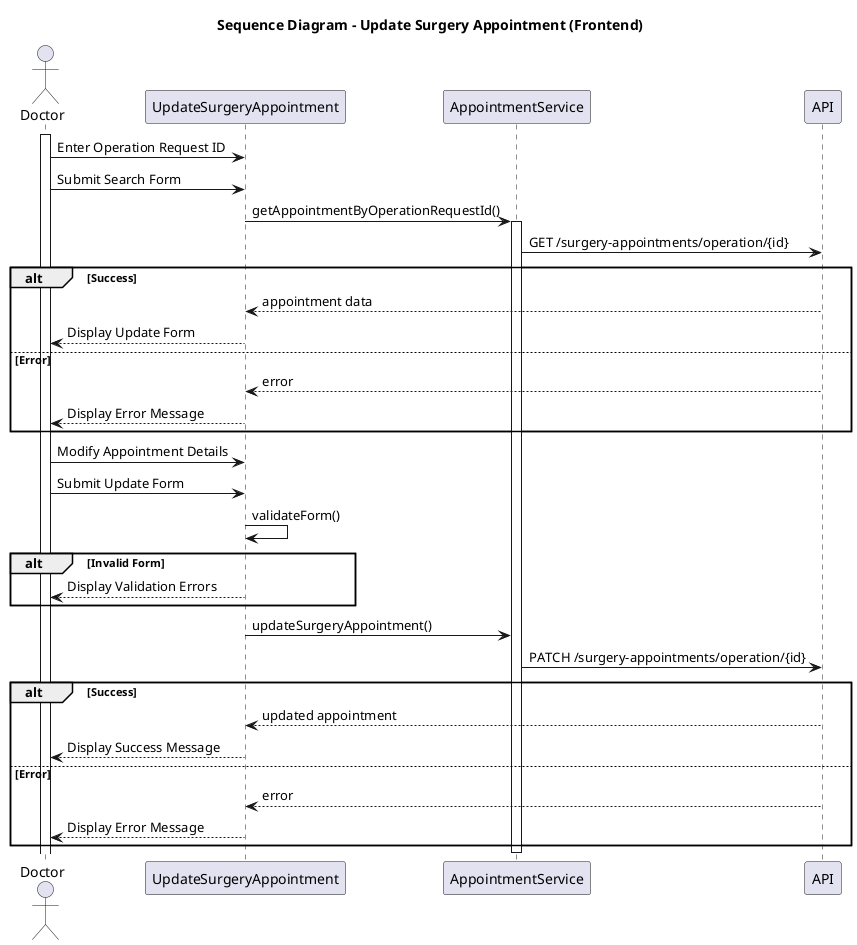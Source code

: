 @startuml SD
title "Sequence Diagram - Update Surgery Appointment (Frontend)"

actor Doctor
participant "UpdateSurgeryAppointment" as UpdateSA
participant "AppointmentService" as Service
participant "API" as API

activate Doctor

Doctor -> UpdateSA: Enter Operation Request ID
Doctor -> UpdateSA: Submit Search Form

UpdateSA -> Service: getAppointmentByOperationRequestId()
activate Service
Service -> API: GET /surgery-appointments/operation/{id}

alt Success
    API --> UpdateSA: appointment data
    UpdateSA --> Doctor: Display Update Form
else Error
    API --> UpdateSA: error
    UpdateSA --> Doctor: Display Error Message
end

Doctor -> UpdateSA: Modify Appointment Details
Doctor -> UpdateSA: Submit Update Form

UpdateSA -> UpdateSA: validateForm()
alt Invalid Form
    UpdateSA --> Doctor: Display Validation Errors
end

UpdateSA -> Service: updateSurgeryAppointment()
Service -> API: PATCH /surgery-appointments/operation/{id}

alt Success
    API --> UpdateSA: updated appointment
    UpdateSA --> Doctor: Display Success Message
else Error
    API --> UpdateSA: error
    UpdateSA --> Doctor: Display Error Message
end

deactivate Service
deactivate UpdateSA

@enduml